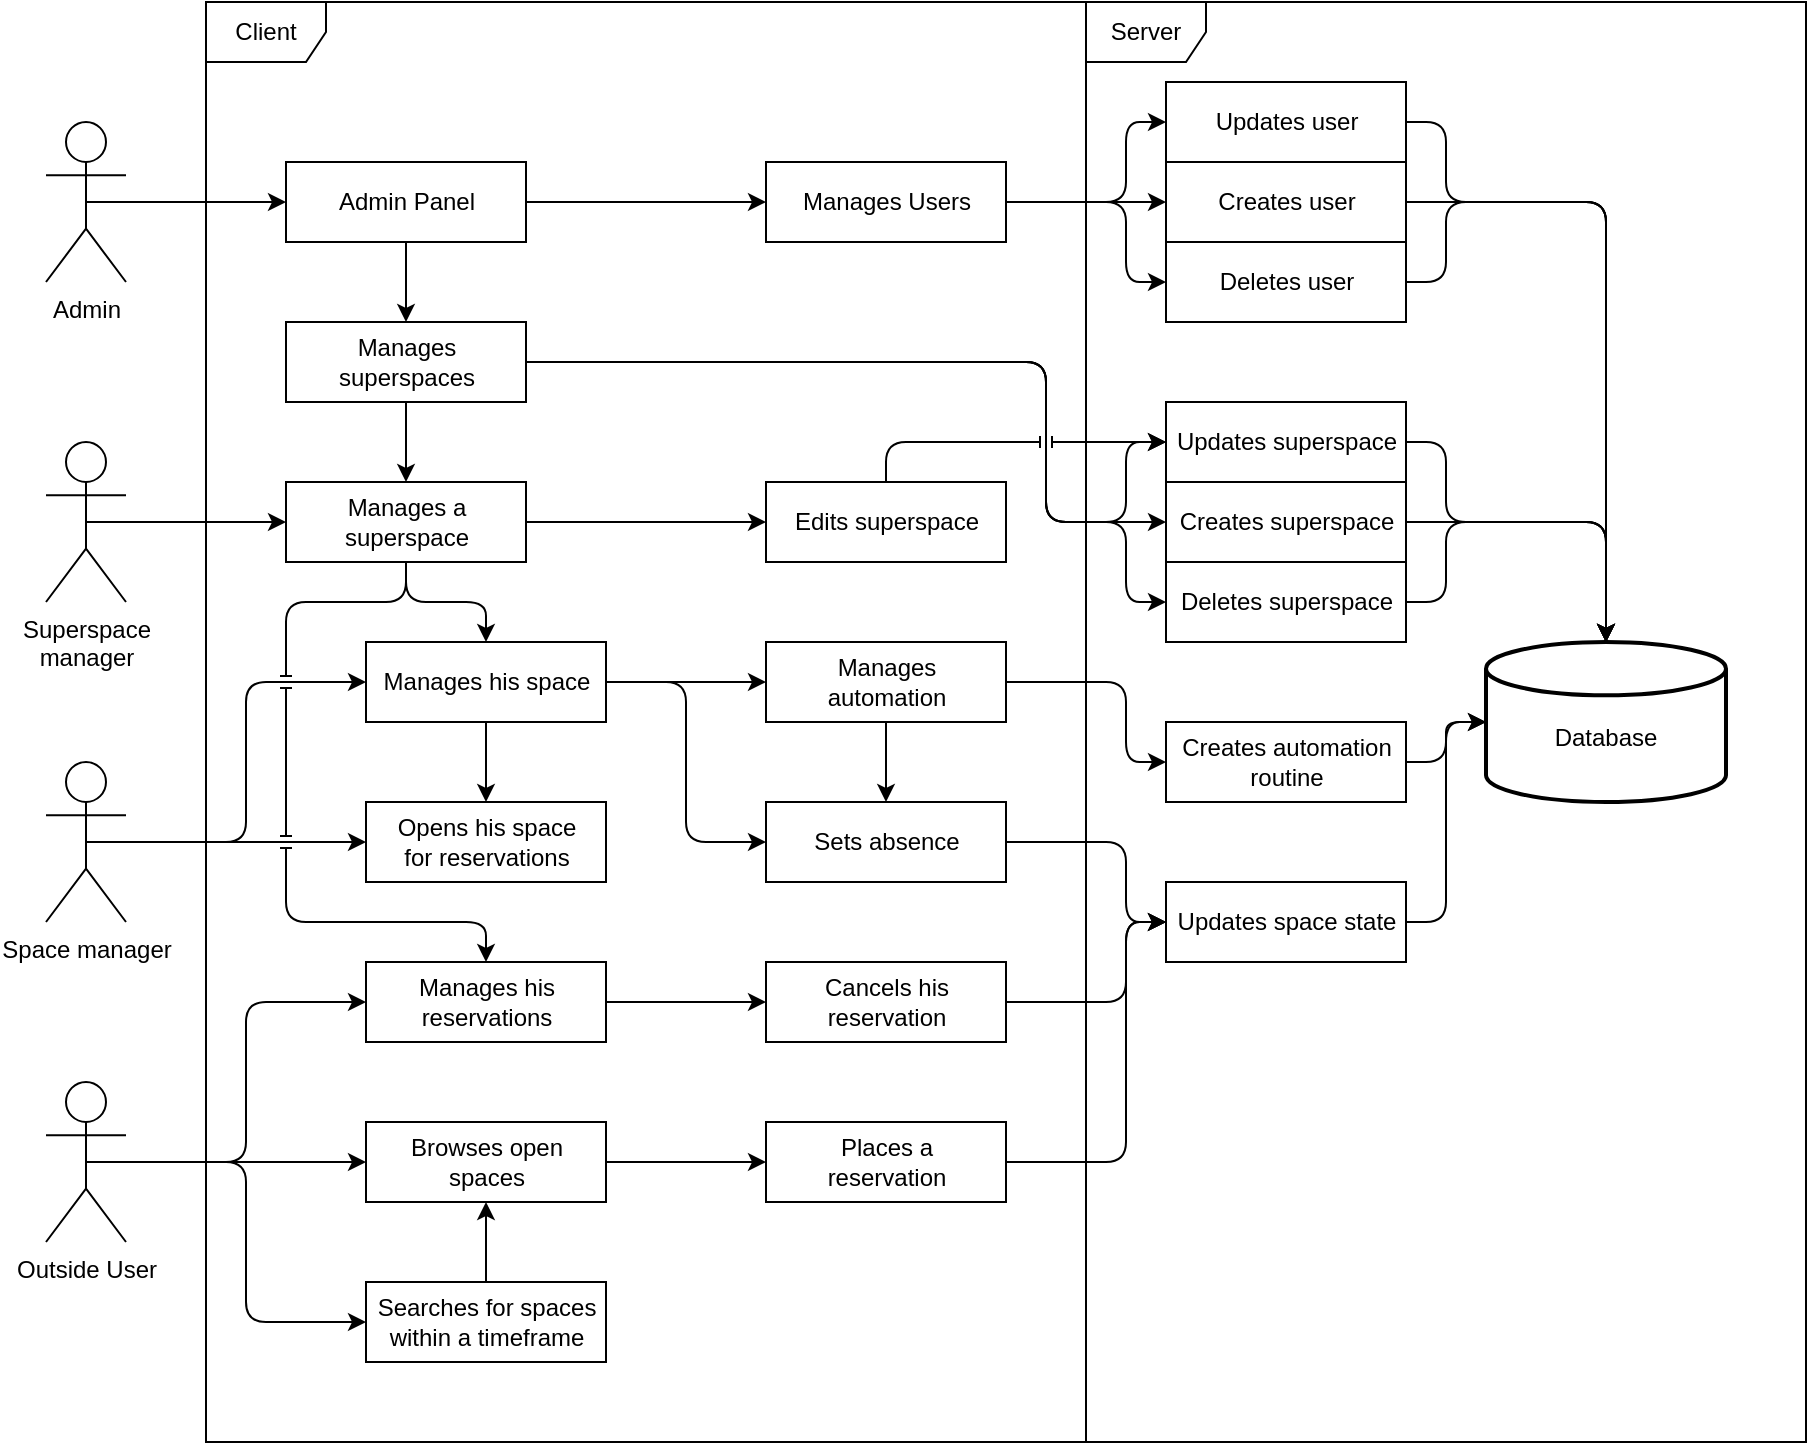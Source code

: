 <mxfile>
    <diagram id="kr3auCu0oNAdzyrWzoiQ" name="Page-1">
        <mxGraphModel dx="1636" dy="1139" grid="1" gridSize="10" guides="1" tooltips="1" connect="1" arrows="1" fold="1" page="1" pageScale="1" pageWidth="1169" pageHeight="827" math="0" shadow="0">
            <root>
                <mxCell id="0"/>
                <mxCell id="1" parent="0"/>
                <mxCell id="11" style="edgeStyle=none;html=1;exitX=0.5;exitY=0.5;exitDx=0;exitDy=0;exitPerimeter=0;entryX=0;entryY=0.5;entryDx=0;entryDy=0;" edge="1" parent="1" source="3" target="10">
                    <mxGeometry relative="1" as="geometry">
                        <Array as="points">
                            <mxPoint x="260" y="620"/>
                            <mxPoint x="260" y="540"/>
                        </Array>
                    </mxGeometry>
                </mxCell>
                <mxCell id="12" style="edgeStyle=none;html=1;exitX=0.5;exitY=0.5;exitDx=0;exitDy=0;exitPerimeter=0;entryX=0;entryY=0.5;entryDx=0;entryDy=0;" edge="1" parent="1" source="3" target="9">
                    <mxGeometry relative="1" as="geometry">
                        <Array as="points">
                            <mxPoint x="260" y="620"/>
                            <mxPoint x="260" y="700"/>
                        </Array>
                    </mxGeometry>
                </mxCell>
                <mxCell id="13" style="edgeStyle=none;html=1;exitX=0.5;exitY=0.5;exitDx=0;exitDy=0;exitPerimeter=0;entryX=0;entryY=0.5;entryDx=0;entryDy=0;" edge="1" parent="1" source="3" target="8">
                    <mxGeometry relative="1" as="geometry"/>
                </mxCell>
                <mxCell id="3" value="Outside User" style="shape=umlActor;verticalLabelPosition=bottom;verticalAlign=top;html=1;" vertex="1" parent="1">
                    <mxGeometry x="160" y="580" width="40" height="80" as="geometry"/>
                </mxCell>
                <mxCell id="20" style="edgeStyle=none;html=1;exitX=0.5;exitY=0.5;exitDx=0;exitDy=0;exitPerimeter=0;entryX=0;entryY=0.5;entryDx=0;entryDy=0;" edge="1" parent="1" source="4" target="19">
                    <mxGeometry relative="1" as="geometry"/>
                </mxCell>
                <mxCell id="22" style="edgeStyle=none;html=1;exitX=0.5;exitY=0.5;exitDx=0;exitDy=0;exitPerimeter=0;entryX=0;entryY=0.5;entryDx=0;entryDy=0;" edge="1" parent="1" source="4" target="21">
                    <mxGeometry relative="1" as="geometry">
                        <Array as="points">
                            <mxPoint x="260" y="460"/>
                            <mxPoint x="260" y="380"/>
                        </Array>
                    </mxGeometry>
                </mxCell>
                <mxCell id="4" value="Space manager" style="shape=umlActor;verticalLabelPosition=bottom;verticalAlign=top;html=1;" vertex="1" parent="1">
                    <mxGeometry x="160" y="420" width="40" height="80" as="geometry"/>
                </mxCell>
                <mxCell id="29" style="edgeStyle=none;html=1;exitX=0.5;exitY=0.5;exitDx=0;exitDy=0;exitPerimeter=0;entryX=0;entryY=0.5;entryDx=0;entryDy=0;" edge="1" parent="1" source="5" target="27">
                    <mxGeometry relative="1" as="geometry"/>
                </mxCell>
                <mxCell id="5" value="Admin" style="shape=umlActor;verticalLabelPosition=bottom;verticalAlign=top;html=1;" vertex="1" parent="1">
                    <mxGeometry x="160" y="100" width="40" height="80" as="geometry"/>
                </mxCell>
                <mxCell id="31" style="edgeStyle=none;html=1;exitX=0.5;exitY=0.5;exitDx=0;exitDy=0;exitPerimeter=0;entryX=0;entryY=0.5;entryDx=0;entryDy=0;" edge="1" parent="1" source="6" target="30">
                    <mxGeometry relative="1" as="geometry"/>
                </mxCell>
                <mxCell id="6" value="Superspace&lt;br&gt;manager" style="shape=umlActor;verticalLabelPosition=bottom;verticalAlign=top;html=1;" vertex="1" parent="1">
                    <mxGeometry x="160" y="260" width="40" height="80" as="geometry"/>
                </mxCell>
                <mxCell id="7" value="Client" style="shape=umlFrame;whiteSpace=wrap;html=1;" vertex="1" parent="1">
                    <mxGeometry x="240" y="40" width="440" height="720" as="geometry"/>
                </mxCell>
                <mxCell id="16" style="edgeStyle=none;html=1;exitX=1;exitY=0.5;exitDx=0;exitDy=0;entryX=0;entryY=0.5;entryDx=0;entryDy=0;" edge="1" parent="1" source="8" target="15">
                    <mxGeometry relative="1" as="geometry"/>
                </mxCell>
                <mxCell id="8" value="Browses open&lt;br&gt;spaces" style="html=1;" vertex="1" parent="1">
                    <mxGeometry x="320" y="600" width="120" height="40" as="geometry"/>
                </mxCell>
                <mxCell id="14" style="edgeStyle=none;html=1;exitX=0.5;exitY=0;exitDx=0;exitDy=0;entryX=0.5;entryY=1;entryDx=0;entryDy=0;" edge="1" parent="1" source="9" target="8">
                    <mxGeometry relative="1" as="geometry"/>
                </mxCell>
                <mxCell id="9" value="Searches for spaces&lt;br&gt;within a timeframe" style="html=1;" vertex="1" parent="1">
                    <mxGeometry x="320" y="680" width="120" height="40" as="geometry"/>
                </mxCell>
                <mxCell id="18" style="edgeStyle=none;html=1;exitX=1;exitY=0.5;exitDx=0;exitDy=0;entryX=0;entryY=0.5;entryDx=0;entryDy=0;" edge="1" parent="1" source="10" target="17">
                    <mxGeometry relative="1" as="geometry"/>
                </mxCell>
                <mxCell id="10" value="Manages his&lt;br&gt;reservations" style="html=1;" vertex="1" parent="1">
                    <mxGeometry x="320" y="520" width="120" height="40" as="geometry"/>
                </mxCell>
                <mxCell id="52" style="edgeStyle=none;jumpStyle=line;html=1;exitX=1;exitY=0.5;exitDx=0;exitDy=0;entryX=0;entryY=0.5;entryDx=0;entryDy=0;" edge="1" parent="1" source="15" target="48">
                    <mxGeometry relative="1" as="geometry">
                        <Array as="points">
                            <mxPoint x="700" y="620"/>
                            <mxPoint x="700" y="500"/>
                        </Array>
                    </mxGeometry>
                </mxCell>
                <mxCell id="15" value="Places a&lt;br&gt;reservation" style="html=1;" vertex="1" parent="1">
                    <mxGeometry x="520" y="600" width="120" height="40" as="geometry"/>
                </mxCell>
                <mxCell id="51" style="edgeStyle=none;jumpStyle=line;html=1;exitX=1;exitY=0.5;exitDx=0;exitDy=0;entryX=0;entryY=0.5;entryDx=0;entryDy=0;" edge="1" parent="1" source="17" target="48">
                    <mxGeometry relative="1" as="geometry">
                        <Array as="points">
                            <mxPoint x="700" y="540"/>
                            <mxPoint x="700" y="500"/>
                        </Array>
                    </mxGeometry>
                </mxCell>
                <mxCell id="17" value="Cancels his&lt;br&gt;reservation" style="html=1;" vertex="1" parent="1">
                    <mxGeometry x="520" y="520" width="120" height="40" as="geometry"/>
                </mxCell>
                <mxCell id="19" value="Opens his space&lt;br&gt;for reservations" style="html=1;" vertex="1" parent="1">
                    <mxGeometry x="320" y="440" width="120" height="40" as="geometry"/>
                </mxCell>
                <mxCell id="23" style="edgeStyle=none;html=1;exitX=0.5;exitY=1;exitDx=0;exitDy=0;entryX=0.5;entryY=0;entryDx=0;entryDy=0;" edge="1" parent="1" source="21" target="19">
                    <mxGeometry relative="1" as="geometry"/>
                </mxCell>
                <mxCell id="44" style="edgeStyle=none;jumpStyle=line;html=1;exitX=1;exitY=0.5;exitDx=0;exitDy=0;entryX=0;entryY=0.5;entryDx=0;entryDy=0;" edge="1" parent="1" source="21" target="25">
                    <mxGeometry relative="1" as="geometry">
                        <Array as="points">
                            <mxPoint x="480" y="380"/>
                            <mxPoint x="480" y="460"/>
                        </Array>
                    </mxGeometry>
                </mxCell>
                <mxCell id="46" style="edgeStyle=none;jumpStyle=line;html=1;exitX=1;exitY=0.5;exitDx=0;exitDy=0;entryX=0;entryY=0.5;entryDx=0;entryDy=0;" edge="1" parent="1" source="21" target="45">
                    <mxGeometry relative="1" as="geometry"/>
                </mxCell>
                <mxCell id="21" value="Manages his space" style="html=1;" vertex="1" parent="1">
                    <mxGeometry x="320" y="360" width="120" height="40" as="geometry"/>
                </mxCell>
                <mxCell id="49" style="edgeStyle=none;jumpStyle=line;html=1;exitX=1;exitY=0.5;exitDx=0;exitDy=0;entryX=0;entryY=0.5;entryDx=0;entryDy=0;" edge="1" parent="1" source="25" target="48">
                    <mxGeometry relative="1" as="geometry">
                        <Array as="points">
                            <mxPoint x="700" y="460"/>
                            <mxPoint x="700" y="500"/>
                        </Array>
                    </mxGeometry>
                </mxCell>
                <mxCell id="25" value="Sets absence" style="html=1;" vertex="1" parent="1">
                    <mxGeometry x="520" y="440" width="120" height="40" as="geometry"/>
                </mxCell>
                <mxCell id="37" style="edgeStyle=none;jumpStyle=line;html=1;exitX=1;exitY=0.5;exitDx=0;exitDy=0;entryX=0;entryY=0.5;entryDx=0;entryDy=0;" edge="1" parent="1" source="27" target="36">
                    <mxGeometry relative="1" as="geometry"/>
                </mxCell>
                <mxCell id="39" style="edgeStyle=none;jumpStyle=line;html=1;exitX=0.5;exitY=1;exitDx=0;exitDy=0;entryX=0.5;entryY=0;entryDx=0;entryDy=0;" edge="1" parent="1" source="27" target="38">
                    <mxGeometry relative="1" as="geometry"/>
                </mxCell>
                <mxCell id="27" value="Admin Panel" style="html=1;" vertex="1" parent="1">
                    <mxGeometry x="280" y="120" width="120" height="40" as="geometry"/>
                </mxCell>
                <mxCell id="32" style="edgeStyle=none;html=1;exitX=0.5;exitY=1;exitDx=0;exitDy=0;entryX=0.5;entryY=0;entryDx=0;entryDy=0;" edge="1" parent="1" source="30" target="21">
                    <mxGeometry relative="1" as="geometry">
                        <Array as="points">
                            <mxPoint x="340" y="340"/>
                            <mxPoint x="380" y="340"/>
                        </Array>
                    </mxGeometry>
                </mxCell>
                <mxCell id="34" style="edgeStyle=none;html=1;exitX=0.5;exitY=1;exitDx=0;exitDy=0;entryX=0.5;entryY=0;entryDx=0;entryDy=0;jumpStyle=line;" edge="1" parent="1" source="30" target="10">
                    <mxGeometry relative="1" as="geometry">
                        <Array as="points">
                            <mxPoint x="340" y="340"/>
                            <mxPoint x="280" y="340"/>
                            <mxPoint x="280" y="500"/>
                            <mxPoint x="380" y="500"/>
                        </Array>
                    </mxGeometry>
                </mxCell>
                <mxCell id="79" style="edgeStyle=none;jumpStyle=line;html=1;exitX=1;exitY=0.5;exitDx=0;exitDy=0;entryX=0;entryY=0.5;entryDx=0;entryDy=0;" edge="1" parent="1" source="30" target="78">
                    <mxGeometry relative="1" as="geometry"/>
                </mxCell>
                <mxCell id="30" value="Manages a&lt;br&gt;superspace" style="html=1;" vertex="1" parent="1">
                    <mxGeometry x="280" y="280" width="120" height="40" as="geometry"/>
                </mxCell>
                <mxCell id="69" style="edgeStyle=none;jumpStyle=line;html=1;exitX=1;exitY=0.5;exitDx=0;exitDy=0;entryX=0;entryY=0.5;entryDx=0;entryDy=0;" edge="1" parent="1" source="36" target="58">
                    <mxGeometry relative="1" as="geometry">
                        <Array as="points">
                            <mxPoint x="700" y="140"/>
                            <mxPoint x="700" y="100"/>
                        </Array>
                    </mxGeometry>
                </mxCell>
                <mxCell id="70" style="edgeStyle=none;jumpStyle=line;html=1;exitX=1;exitY=0.5;exitDx=0;exitDy=0;" edge="1" parent="1" source="36" target="59">
                    <mxGeometry relative="1" as="geometry"/>
                </mxCell>
                <mxCell id="71" style="edgeStyle=none;jumpStyle=line;html=1;exitX=1;exitY=0.5;exitDx=0;exitDy=0;entryX=0;entryY=0.5;entryDx=0;entryDy=0;" edge="1" parent="1" source="36" target="62">
                    <mxGeometry relative="1" as="geometry">
                        <Array as="points">
                            <mxPoint x="700" y="140"/>
                            <mxPoint x="700" y="180"/>
                        </Array>
                    </mxGeometry>
                </mxCell>
                <mxCell id="36" value="Manages Users" style="html=1;" vertex="1" parent="1">
                    <mxGeometry x="520" y="120" width="120" height="40" as="geometry"/>
                </mxCell>
                <mxCell id="40" style="edgeStyle=none;jumpStyle=line;html=1;exitX=0.5;exitY=1;exitDx=0;exitDy=0;entryX=0.5;entryY=0;entryDx=0;entryDy=0;" edge="1" parent="1" source="38" target="30">
                    <mxGeometry relative="1" as="geometry"/>
                </mxCell>
                <mxCell id="66" style="edgeStyle=none;jumpStyle=line;html=1;exitX=1;exitY=0.5;exitDx=0;exitDy=0;entryX=0;entryY=0.5;entryDx=0;entryDy=0;" edge="1" parent="1" source="38" target="64">
                    <mxGeometry relative="1" as="geometry">
                        <Array as="points">
                            <mxPoint x="660" y="220"/>
                            <mxPoint x="660" y="300"/>
                        </Array>
                    </mxGeometry>
                </mxCell>
                <mxCell id="67" style="edgeStyle=none;jumpStyle=line;html=1;exitX=1;exitY=0.5;exitDx=0;exitDy=0;entryX=0;entryY=0.5;entryDx=0;entryDy=0;" edge="1" parent="1" source="38" target="63">
                    <mxGeometry relative="1" as="geometry">
                        <Array as="points">
                            <mxPoint x="660" y="220"/>
                            <mxPoint x="660" y="300"/>
                            <mxPoint x="700" y="300"/>
                            <mxPoint x="700" y="260"/>
                        </Array>
                    </mxGeometry>
                </mxCell>
                <mxCell id="68" style="edgeStyle=none;jumpStyle=line;html=1;exitX=1;exitY=0.5;exitDx=0;exitDy=0;entryX=0;entryY=0.5;entryDx=0;entryDy=0;" edge="1" parent="1" source="38" target="65">
                    <mxGeometry relative="1" as="geometry">
                        <Array as="points">
                            <mxPoint x="660" y="220"/>
                            <mxPoint x="660" y="300"/>
                            <mxPoint x="700" y="300"/>
                            <mxPoint x="700" y="340"/>
                        </Array>
                    </mxGeometry>
                </mxCell>
                <mxCell id="38" value="Manages&lt;br&gt;superspaces" style="html=1;" vertex="1" parent="1">
                    <mxGeometry x="280" y="200" width="120" height="40" as="geometry"/>
                </mxCell>
                <mxCell id="42" value="Server" style="shape=umlFrame;whiteSpace=wrap;html=1;" vertex="1" parent="1">
                    <mxGeometry x="680" y="40" width="360" height="720" as="geometry"/>
                </mxCell>
                <mxCell id="43" value="&lt;br&gt;Database" style="strokeWidth=2;html=1;shape=mxgraph.flowchart.database;whiteSpace=wrap;" vertex="1" parent="1">
                    <mxGeometry x="880" y="360" width="120" height="80" as="geometry"/>
                </mxCell>
                <mxCell id="47" style="edgeStyle=none;jumpStyle=line;html=1;exitX=0.5;exitY=1;exitDx=0;exitDy=0;entryX=0.5;entryY=0;entryDx=0;entryDy=0;" edge="1" parent="1" source="45" target="25">
                    <mxGeometry relative="1" as="geometry"/>
                </mxCell>
                <mxCell id="56" style="edgeStyle=none;jumpStyle=line;html=1;exitX=1;exitY=0.5;exitDx=0;exitDy=0;entryX=0;entryY=0.5;entryDx=0;entryDy=0;" edge="1" parent="1" source="45" target="55">
                    <mxGeometry relative="1" as="geometry">
                        <Array as="points">
                            <mxPoint x="700" y="380"/>
                            <mxPoint x="700" y="420"/>
                        </Array>
                    </mxGeometry>
                </mxCell>
                <mxCell id="45" value="Manages&lt;br&gt;automation" style="html=1;" vertex="1" parent="1">
                    <mxGeometry x="520" y="360" width="120" height="40" as="geometry"/>
                </mxCell>
                <mxCell id="54" style="edgeStyle=none;jumpStyle=line;html=1;exitX=1;exitY=0.5;exitDx=0;exitDy=0;entryX=0;entryY=0.5;entryDx=0;entryDy=0;entryPerimeter=0;" edge="1" parent="1" source="48" target="43">
                    <mxGeometry relative="1" as="geometry">
                        <Array as="points">
                            <mxPoint x="860" y="500"/>
                            <mxPoint x="860" y="400"/>
                        </Array>
                    </mxGeometry>
                </mxCell>
                <mxCell id="48" value="Updates space state" style="html=1;" vertex="1" parent="1">
                    <mxGeometry x="720" y="480" width="120" height="40" as="geometry"/>
                </mxCell>
                <mxCell id="57" style="edgeStyle=none;jumpStyle=line;html=1;exitX=1;exitY=0.5;exitDx=0;exitDy=0;entryX=0;entryY=0.5;entryDx=0;entryDy=0;entryPerimeter=0;" edge="1" parent="1" source="55" target="43">
                    <mxGeometry relative="1" as="geometry">
                        <Array as="points">
                            <mxPoint x="860" y="420"/>
                            <mxPoint x="860" y="400"/>
                        </Array>
                    </mxGeometry>
                </mxCell>
                <mxCell id="55" value="Creates automation&lt;br&gt;routine" style="html=1;" vertex="1" parent="1">
                    <mxGeometry x="720" y="400" width="120" height="40" as="geometry"/>
                </mxCell>
                <mxCell id="72" style="edgeStyle=none;jumpStyle=line;html=1;exitX=1;exitY=0.5;exitDx=0;exitDy=0;entryX=0.5;entryY=0;entryDx=0;entryDy=0;entryPerimeter=0;" edge="1" parent="1" source="58" target="43">
                    <mxGeometry relative="1" as="geometry">
                        <Array as="points">
                            <mxPoint x="860" y="100"/>
                            <mxPoint x="860" y="140"/>
                            <mxPoint x="940" y="140"/>
                        </Array>
                    </mxGeometry>
                </mxCell>
                <mxCell id="58" value="Updates user" style="html=1;" vertex="1" parent="1">
                    <mxGeometry x="720" y="80" width="120" height="40" as="geometry"/>
                </mxCell>
                <mxCell id="73" style="edgeStyle=none;jumpStyle=line;html=1;exitX=1;exitY=0.5;exitDx=0;exitDy=0;" edge="1" parent="1" source="59">
                    <mxGeometry relative="1" as="geometry">
                        <mxPoint x="940" y="360" as="targetPoint"/>
                        <Array as="points">
                            <mxPoint x="940" y="140"/>
                        </Array>
                    </mxGeometry>
                </mxCell>
                <mxCell id="59" value="Creates user" style="html=1;" vertex="1" parent="1">
                    <mxGeometry x="720" y="120" width="120" height="40" as="geometry"/>
                </mxCell>
                <mxCell id="74" style="edgeStyle=none;jumpStyle=line;html=1;exitX=1;exitY=0.5;exitDx=0;exitDy=0;entryX=0.5;entryY=0;entryDx=0;entryDy=0;entryPerimeter=0;" edge="1" parent="1" source="62" target="43">
                    <mxGeometry relative="1" as="geometry">
                        <Array as="points">
                            <mxPoint x="860" y="180"/>
                            <mxPoint x="860" y="140"/>
                            <mxPoint x="940" y="140"/>
                        </Array>
                    </mxGeometry>
                </mxCell>
                <mxCell id="62" value="Deletes user" style="html=1;" vertex="1" parent="1">
                    <mxGeometry x="720" y="160" width="120" height="40" as="geometry"/>
                </mxCell>
                <mxCell id="75" style="edgeStyle=none;jumpStyle=line;html=1;exitX=1;exitY=0.5;exitDx=0;exitDy=0;entryX=0.5;entryY=0;entryDx=0;entryDy=0;entryPerimeter=0;" edge="1" parent="1" source="63" target="43">
                    <mxGeometry relative="1" as="geometry">
                        <Array as="points">
                            <mxPoint x="860" y="260"/>
                            <mxPoint x="860" y="300"/>
                            <mxPoint x="940" y="300"/>
                        </Array>
                    </mxGeometry>
                </mxCell>
                <mxCell id="63" value="Updates superspace" style="html=1;" vertex="1" parent="1">
                    <mxGeometry x="720" y="240" width="120" height="40" as="geometry"/>
                </mxCell>
                <mxCell id="77" style="edgeStyle=none;jumpStyle=line;html=1;exitX=1;exitY=0.5;exitDx=0;exitDy=0;entryX=0.5;entryY=0;entryDx=0;entryDy=0;entryPerimeter=0;" edge="1" parent="1" source="64" target="43">
                    <mxGeometry relative="1" as="geometry">
                        <Array as="points">
                            <mxPoint x="940" y="300"/>
                        </Array>
                    </mxGeometry>
                </mxCell>
                <mxCell id="64" value="Creates superspace" style="html=1;" vertex="1" parent="1">
                    <mxGeometry x="720" y="280" width="120" height="40" as="geometry"/>
                </mxCell>
                <mxCell id="76" style="edgeStyle=none;jumpStyle=line;html=1;exitX=1;exitY=0.5;exitDx=0;exitDy=0;" edge="1" parent="1" source="65">
                    <mxGeometry relative="1" as="geometry">
                        <mxPoint x="940" y="360" as="targetPoint"/>
                        <Array as="points">
                            <mxPoint x="860" y="340"/>
                            <mxPoint x="860" y="300"/>
                            <mxPoint x="940" y="300"/>
                        </Array>
                    </mxGeometry>
                </mxCell>
                <mxCell id="65" value="Deletes superspace" style="html=1;" vertex="1" parent="1">
                    <mxGeometry x="720" y="320" width="120" height="40" as="geometry"/>
                </mxCell>
                <mxCell id="80" style="edgeStyle=none;jumpStyle=line;html=1;exitX=0.5;exitY=0;exitDx=0;exitDy=0;entryX=0;entryY=0.5;entryDx=0;entryDy=0;" edge="1" parent="1" source="78" target="63">
                    <mxGeometry relative="1" as="geometry">
                        <Array as="points">
                            <mxPoint x="580" y="260"/>
                        </Array>
                    </mxGeometry>
                </mxCell>
                <mxCell id="78" value="Edits superspace" style="html=1;" vertex="1" parent="1">
                    <mxGeometry x="520" y="280" width="120" height="40" as="geometry"/>
                </mxCell>
            </root>
        </mxGraphModel>
    </diagram>
</mxfile>